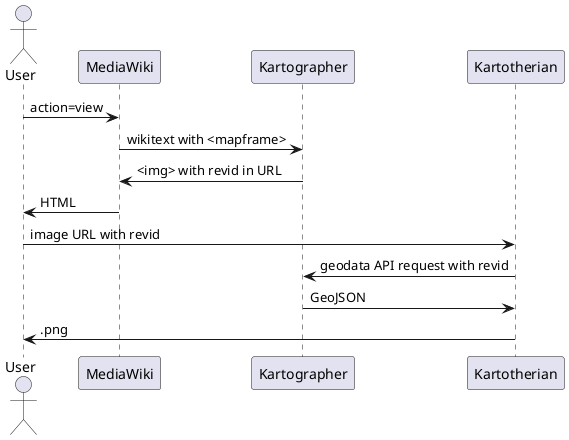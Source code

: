 @startuml
actor User
User -> MediaWiki: action=view
MediaWiki -> Kartographer: wikitext with <mapframe>
Kartographer -> MediaWiki: <img> with revid in URL
MediaWiki -> User: HTML
User -> Kartotherian: image URL with revid
Kartotherian -> Kartographer: geodata API request with revid
Kartographer -> Kartotherian: GeoJSON
Kartotherian -> User : .png
@enduml

